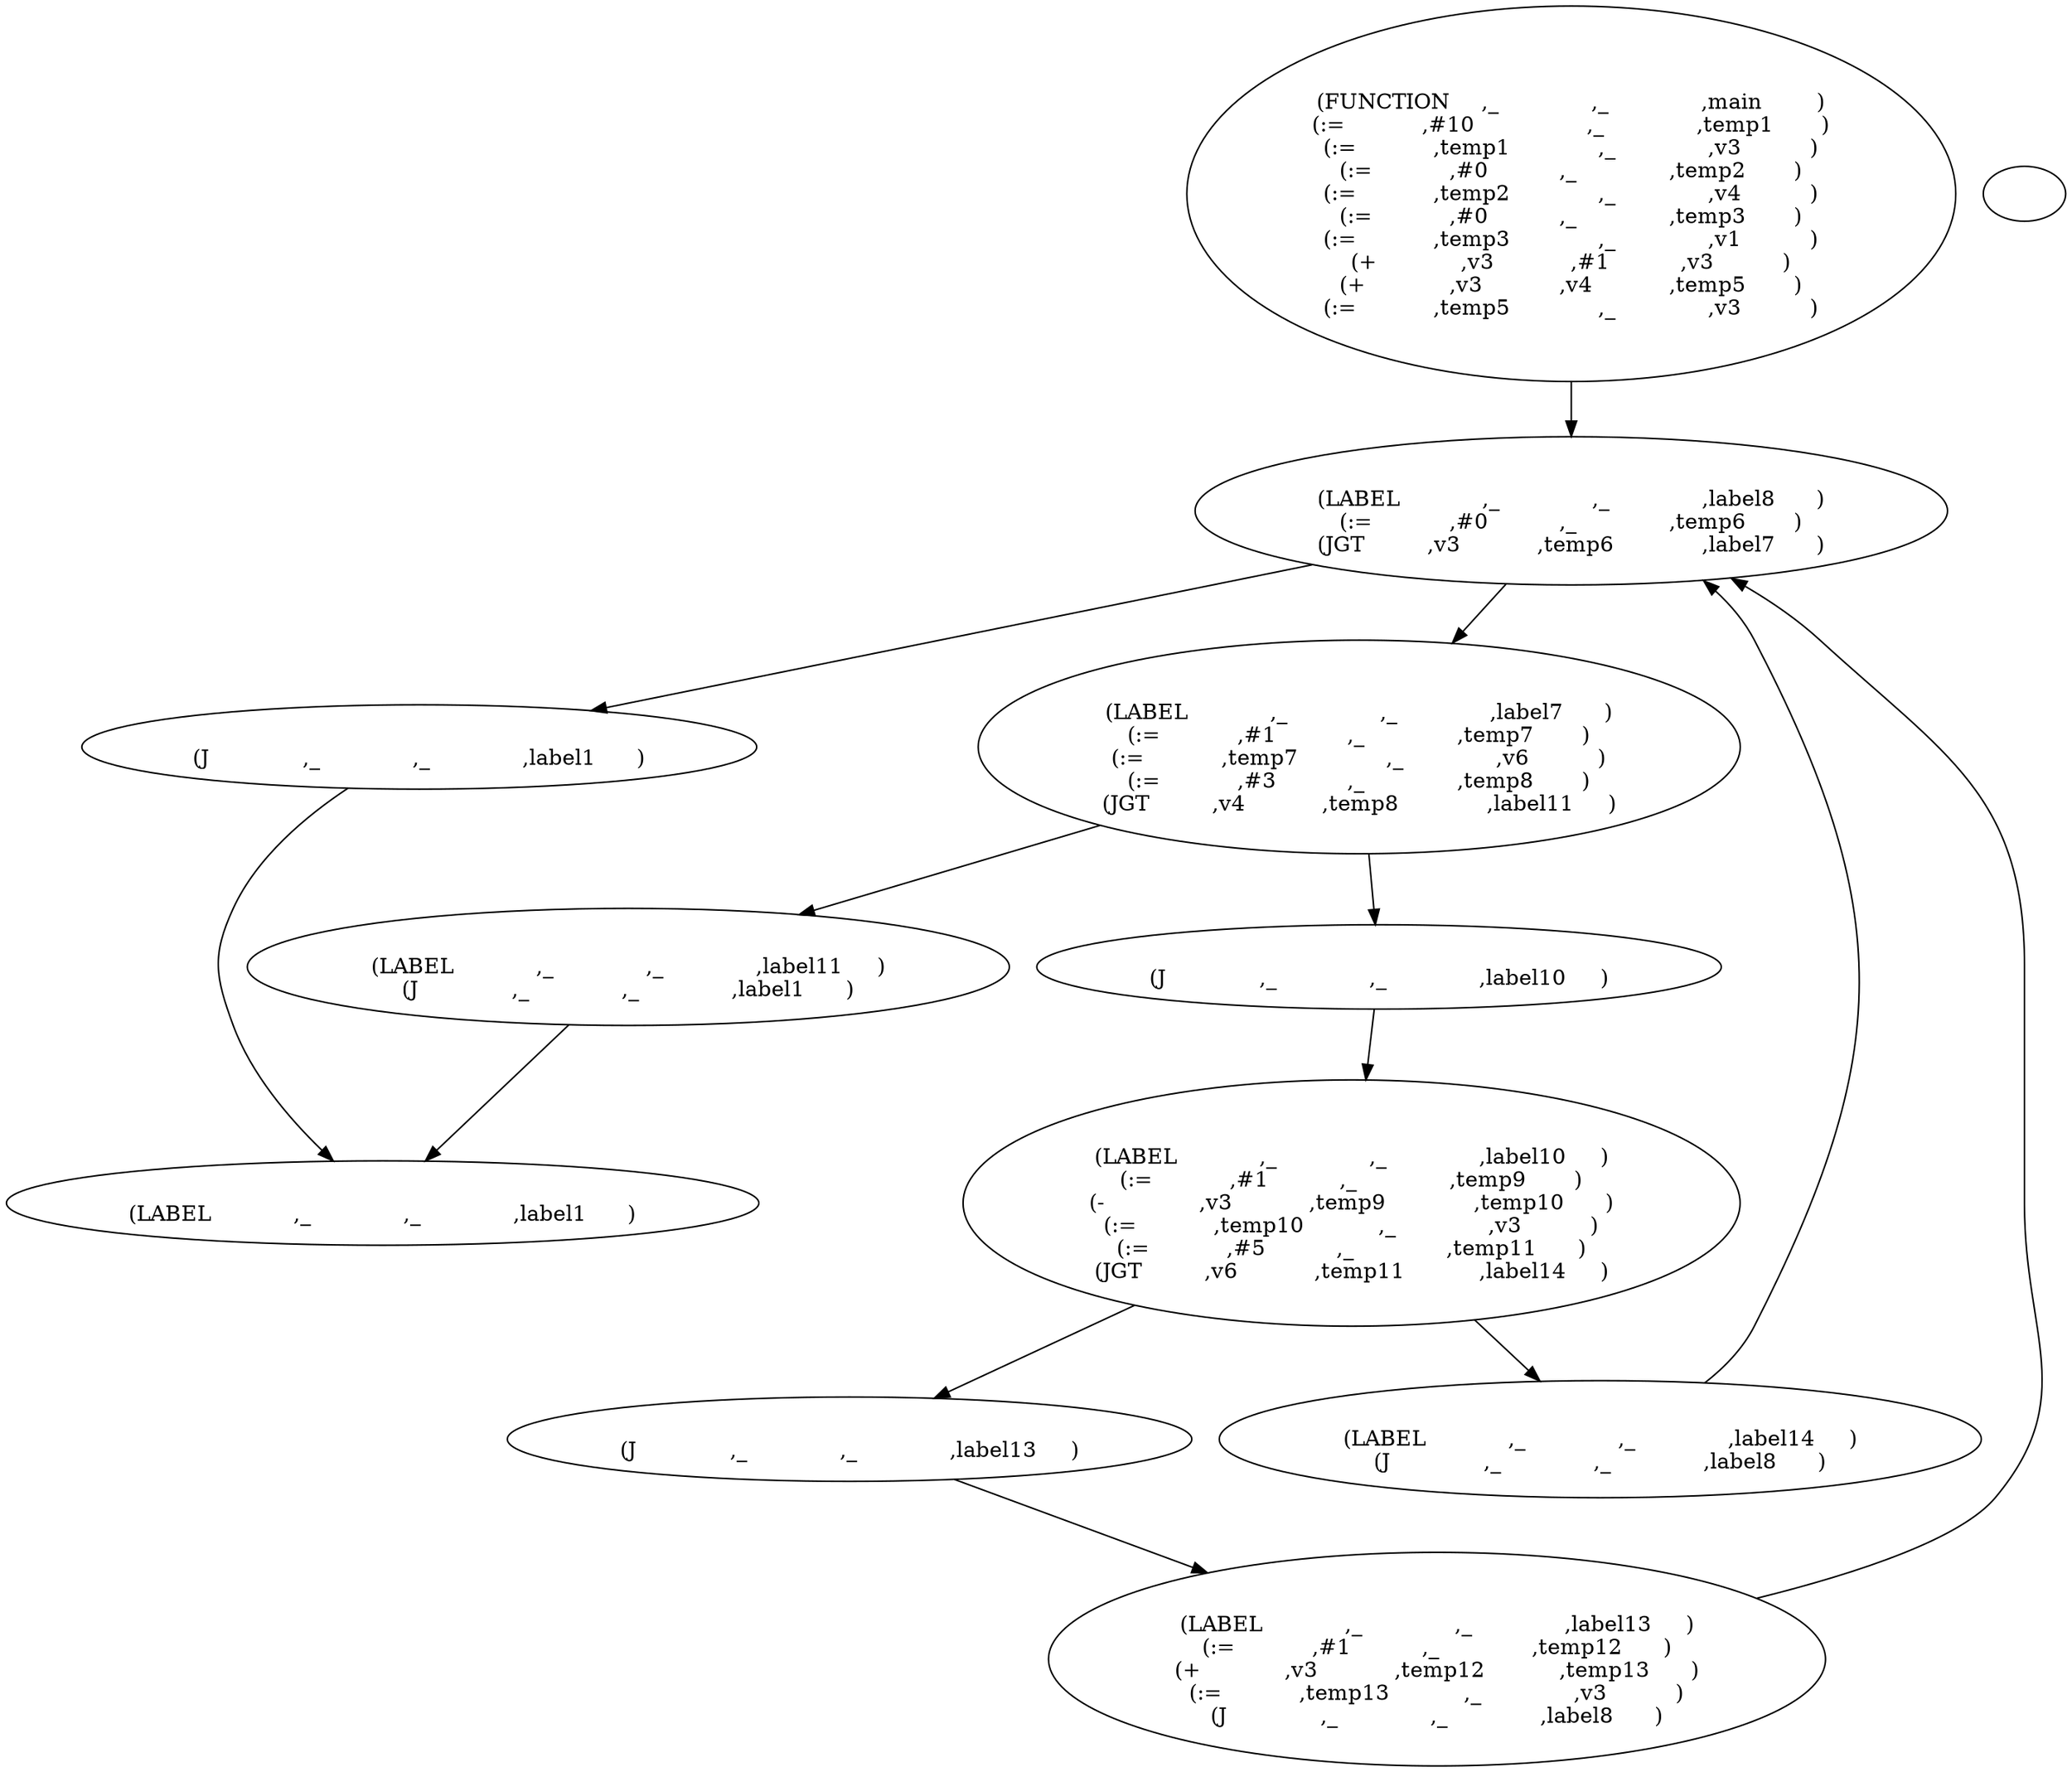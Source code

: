 digraph G {
start[label="
(FUNCTION	,_		,_		,main        )
(:=		,#10		,_		,temp1       )
(:=		,temp1		,_		,v3          )
(:=		,#0		,_		,temp2       )
(:=		,temp2		,_		,v4          )
(:=		,#0		,_		,temp3       )
(:=		,temp3		,_		,v1          )
(+		,v3		,#1		,v3          )
(+		,v3		,v4		,temp5       )
(:=		,temp5		,_		,v3          )
"]
start->label8
label8[label="
(LABEL		,_		,_		,label8      )
(:=		,#0		,_		,temp6       )
(JGT		,v3		,temp6		,label7      )
"]
label8->node95
label8->label7
node95[label="
(J		,_		,_		,label1      )
"]
node95->label1
other[label="
"]
label7[label="
(LABEL		,_		,_		,label7      )
(:=		,#1		,_		,temp7       )
(:=		,temp7		,_		,v6          )
(:=		,#3		,_		,temp8       )
(JGT		,v4		,temp8		,label11     )
"]
label7->node96
label7->label11
node96[label="
(J		,_		,_		,label10     )
"]
node96->label10
other[label="
"]
label11[label="
(LABEL		,_		,_		,label11     )
(J		,_		,_		,label1      )
"]
label11->label1
other[label="
"]
label10[label="
(LABEL		,_		,_		,label10     )
(:=		,#1		,_		,temp9       )
(-		,v3		,temp9		,temp10      )
(:=		,temp10		,_		,v3          )
(:=		,#5		,_		,temp11      )
(JGT		,v6		,temp11		,label14     )
"]
label10->node97
label10->label14
node97[label="
(J		,_		,_		,label13     )
"]
node97->label13
other[label="
"]
label14[label="
(LABEL		,_		,_		,label14     )
(J		,_		,_		,label8      )
"]
label14->label8
other[label="
"]
label13[label="
(LABEL		,_		,_		,label13     )
(:=		,#1		,_		,temp12      )
(+		,v3		,temp12		,temp13      )
(:=		,temp13		,_		,v3          )
(J		,_		,_		,label8      )
"]
label13->label8
other[label="
"]
label1[label="
(LABEL		,_		,_		,label1      )
"]
}

